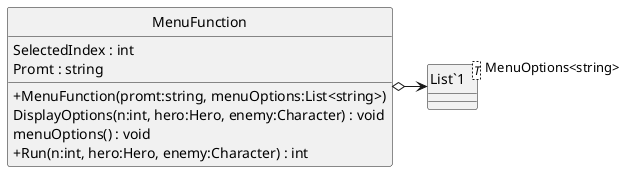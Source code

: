 @startuml@startuml Classdiagram
skinparam ClassAttributeIconSize 0
skinparam Monochrome true
hide circle
class MenuFunction {
    SelectedIndex : int
    Promt : string
    + MenuFunction(promt:string, menuOptions:List<string>)
    DisplayOptions(n:int, hero:Hero, enemy:Character) : void
    menuOptions() : void
    + Run(n:int, hero:Hero, enemy:Character) : int
}
class "List`1"<T> {
}
MenuFunction o-> "MenuOptions<string>" "List`1"
@enduml
